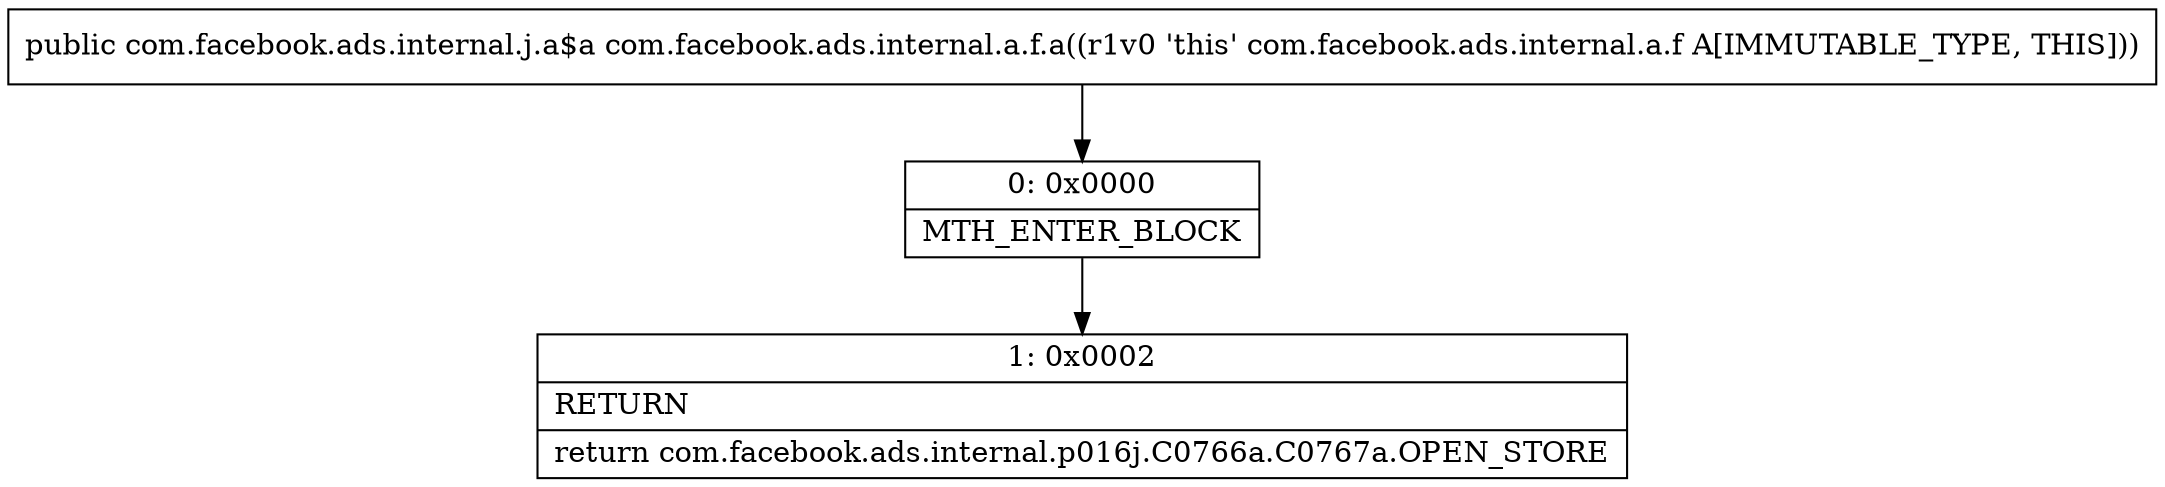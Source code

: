 digraph "CFG forcom.facebook.ads.internal.a.f.a()Lcom\/facebook\/ads\/internal\/j\/a$a;" {
Node_0 [shape=record,label="{0\:\ 0x0000|MTH_ENTER_BLOCK\l}"];
Node_1 [shape=record,label="{1\:\ 0x0002|RETURN\l|return com.facebook.ads.internal.p016j.C0766a.C0767a.OPEN_STORE\l}"];
MethodNode[shape=record,label="{public com.facebook.ads.internal.j.a$a com.facebook.ads.internal.a.f.a((r1v0 'this' com.facebook.ads.internal.a.f A[IMMUTABLE_TYPE, THIS])) }"];
MethodNode -> Node_0;
Node_0 -> Node_1;
}

